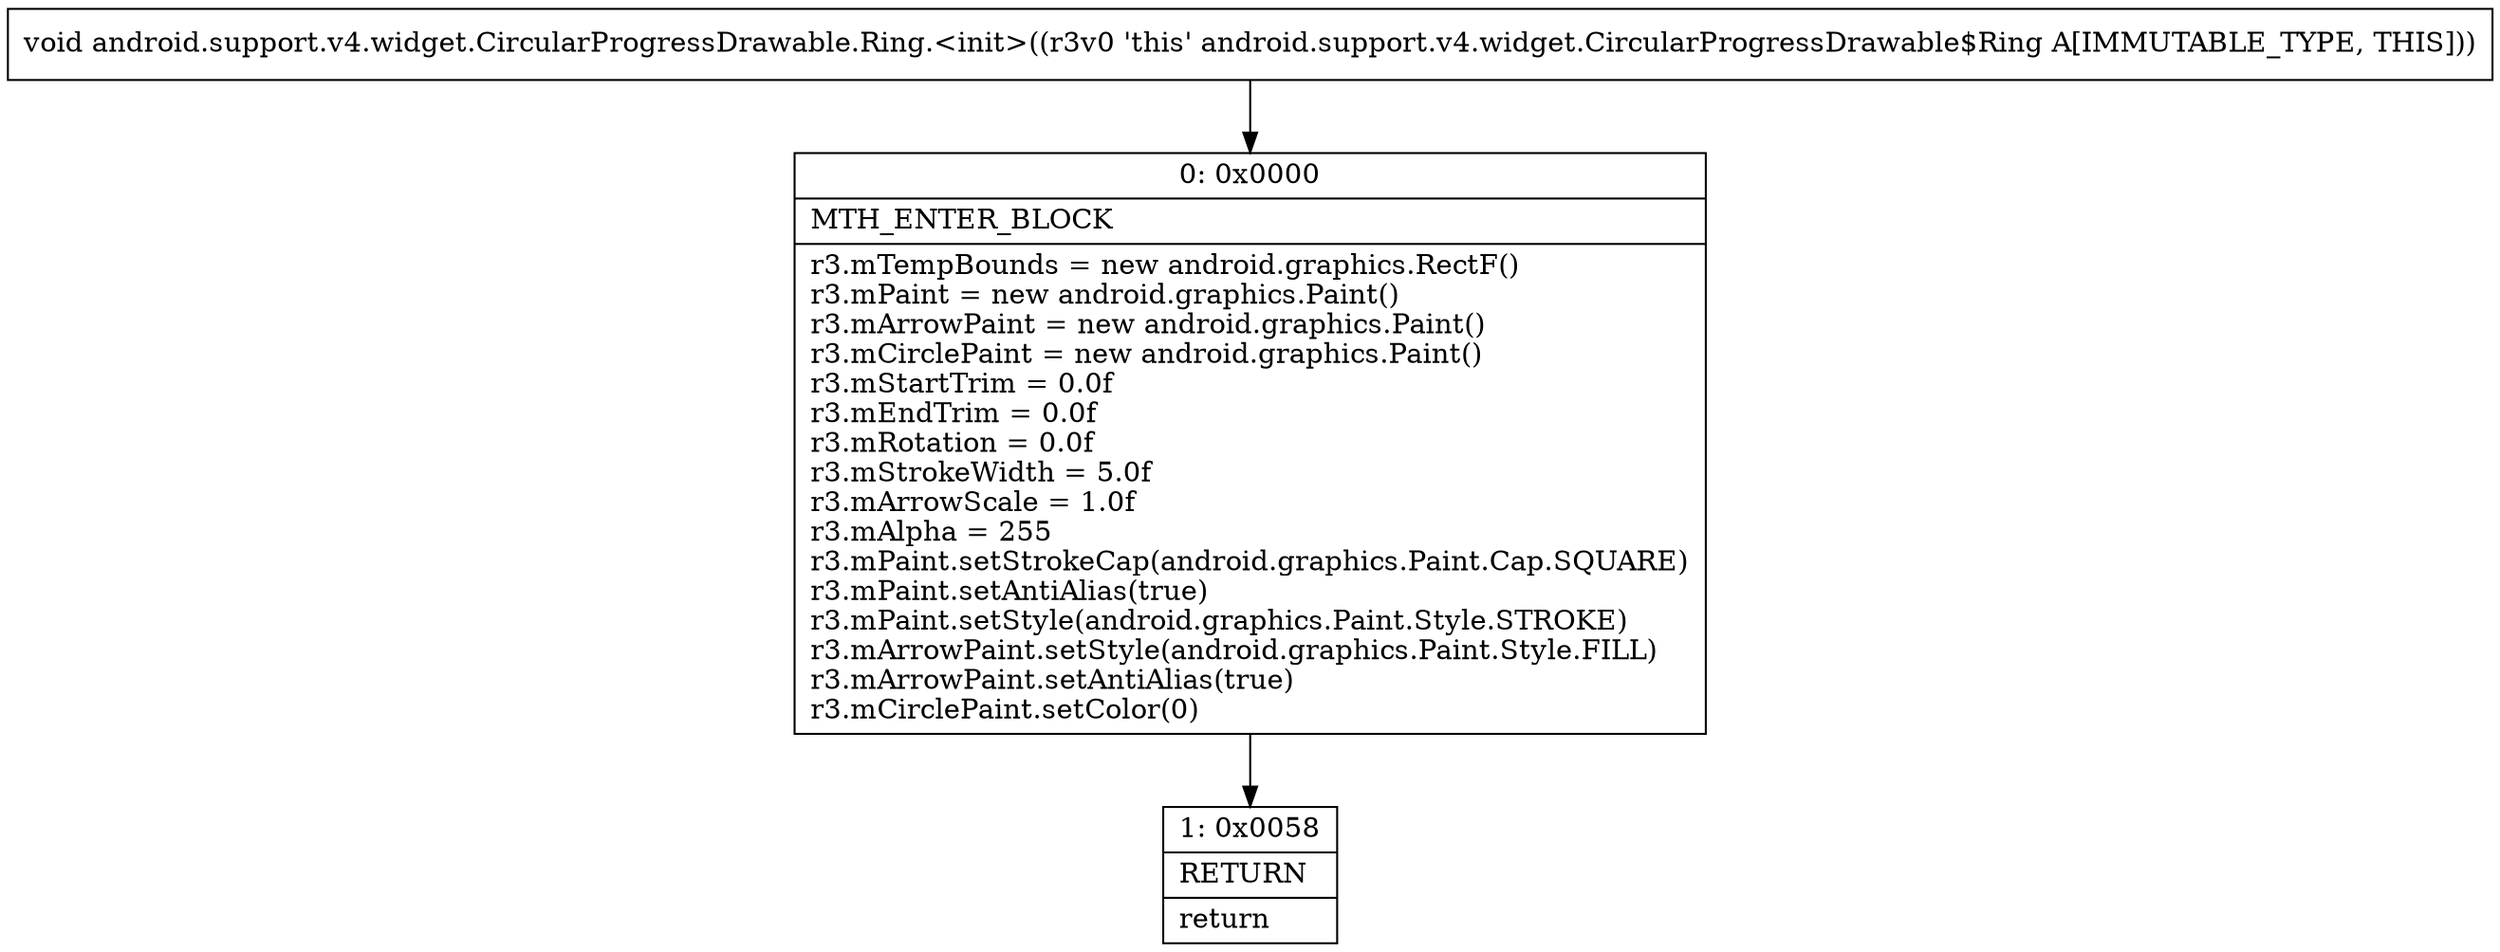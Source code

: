 digraph "CFG forandroid.support.v4.widget.CircularProgressDrawable.Ring.\<init\>()V" {
Node_0 [shape=record,label="{0\:\ 0x0000|MTH_ENTER_BLOCK\l|r3.mTempBounds = new android.graphics.RectF()\lr3.mPaint = new android.graphics.Paint()\lr3.mArrowPaint = new android.graphics.Paint()\lr3.mCirclePaint = new android.graphics.Paint()\lr3.mStartTrim = 0.0f\lr3.mEndTrim = 0.0f\lr3.mRotation = 0.0f\lr3.mStrokeWidth = 5.0f\lr3.mArrowScale = 1.0f\lr3.mAlpha = 255\lr3.mPaint.setStrokeCap(android.graphics.Paint.Cap.SQUARE)\lr3.mPaint.setAntiAlias(true)\lr3.mPaint.setStyle(android.graphics.Paint.Style.STROKE)\lr3.mArrowPaint.setStyle(android.graphics.Paint.Style.FILL)\lr3.mArrowPaint.setAntiAlias(true)\lr3.mCirclePaint.setColor(0)\l}"];
Node_1 [shape=record,label="{1\:\ 0x0058|RETURN\l|return\l}"];
MethodNode[shape=record,label="{void android.support.v4.widget.CircularProgressDrawable.Ring.\<init\>((r3v0 'this' android.support.v4.widget.CircularProgressDrawable$Ring A[IMMUTABLE_TYPE, THIS])) }"];
MethodNode -> Node_0;
Node_0 -> Node_1;
}


